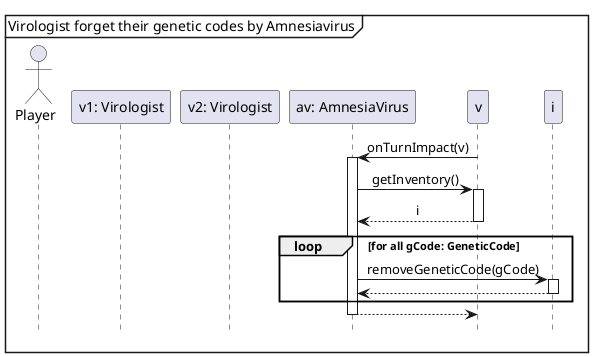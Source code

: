 @startuml
'https://plantuml.com/sequence-diagram

hide footbox
mainframe Virologist forget their genetic codes by Amnesiavirus
skinparam sequenceMessageAlign center

actor Player as p1

participant "v1: Virologist" as v1
participant "v2: Virologist" as v2
participant "av: AmnesiaVirus" as av

v -> av ++ : onTurnImpact(v)
    av -> v ++:getInventory()
    return i
    loop for all gCode: GeneticCode
        av -> i ++ :removeGeneticCode(gCode)
        return
    end
return
@enduml